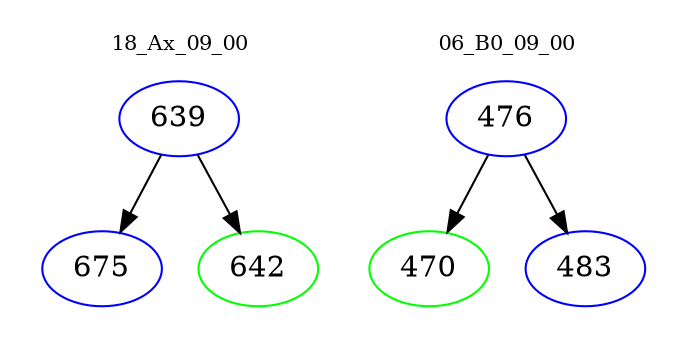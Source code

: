 digraph{
subgraph cluster_0 {
color = white
label = "18_Ax_09_00";
fontsize=10;
T0_639 [label="639", color="blue"]
T0_639 -> T0_675 [color="black"]
T0_675 [label="675", color="blue"]
T0_639 -> T0_642 [color="black"]
T0_642 [label="642", color="green"]
}
subgraph cluster_1 {
color = white
label = "06_B0_09_00";
fontsize=10;
T1_476 [label="476", color="blue"]
T1_476 -> T1_470 [color="black"]
T1_470 [label="470", color="green"]
T1_476 -> T1_483 [color="black"]
T1_483 [label="483", color="blue"]
}
}
